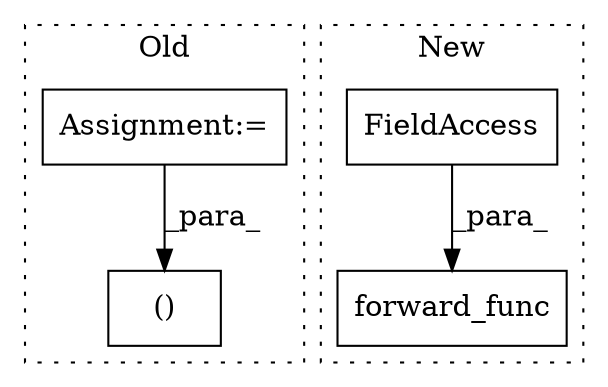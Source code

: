 digraph G {
subgraph cluster0 {
1 [label="()" a="106" s="1644" l="20" shape="box"];
4 [label="Assignment:=" a="7" s="1599" l="4" shape="box"];
label = "Old";
style="dotted";
}
subgraph cluster1 {
2 [label="forward_func" a="32" s="1530,1556" l="13,1" shape="box"];
3 [label="FieldAccess" a="22" s="1543" l="4" shape="box"];
label = "New";
style="dotted";
}
3 -> 2 [label="_para_"];
4 -> 1 [label="_para_"];
}